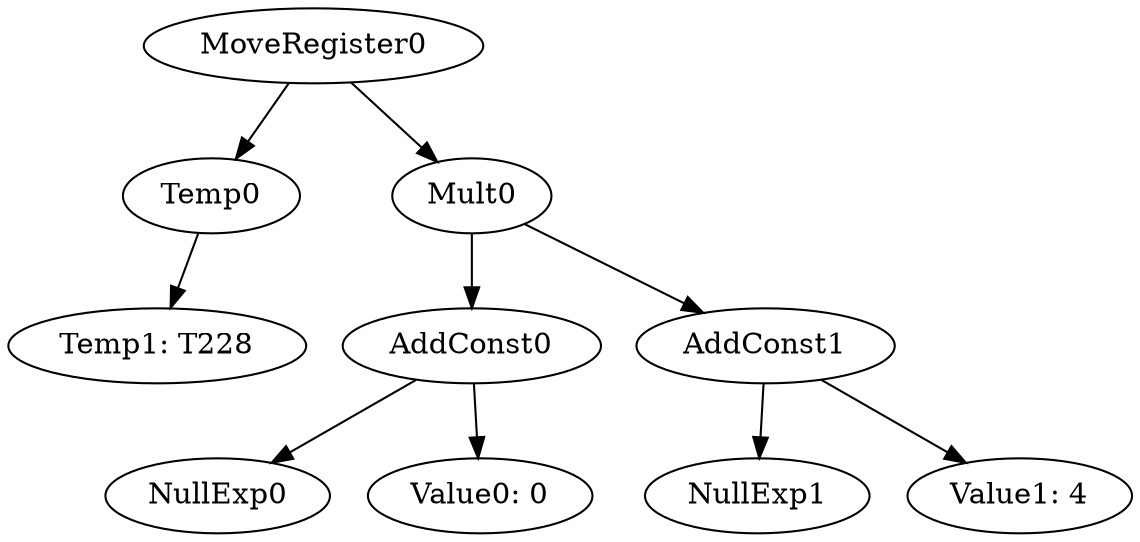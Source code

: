 digraph {
	ordering = out;
	AddConst1 -> NullExp1;
	AddConst1 -> "Value1: 4";
	Temp0 -> "Temp1: T228";
	AddConst0 -> NullExp0;
	AddConst0 -> "Value0: 0";
	MoveRegister0 -> Temp0;
	MoveRegister0 -> Mult0;
	Mult0 -> AddConst0;
	Mult0 -> AddConst1;
}

